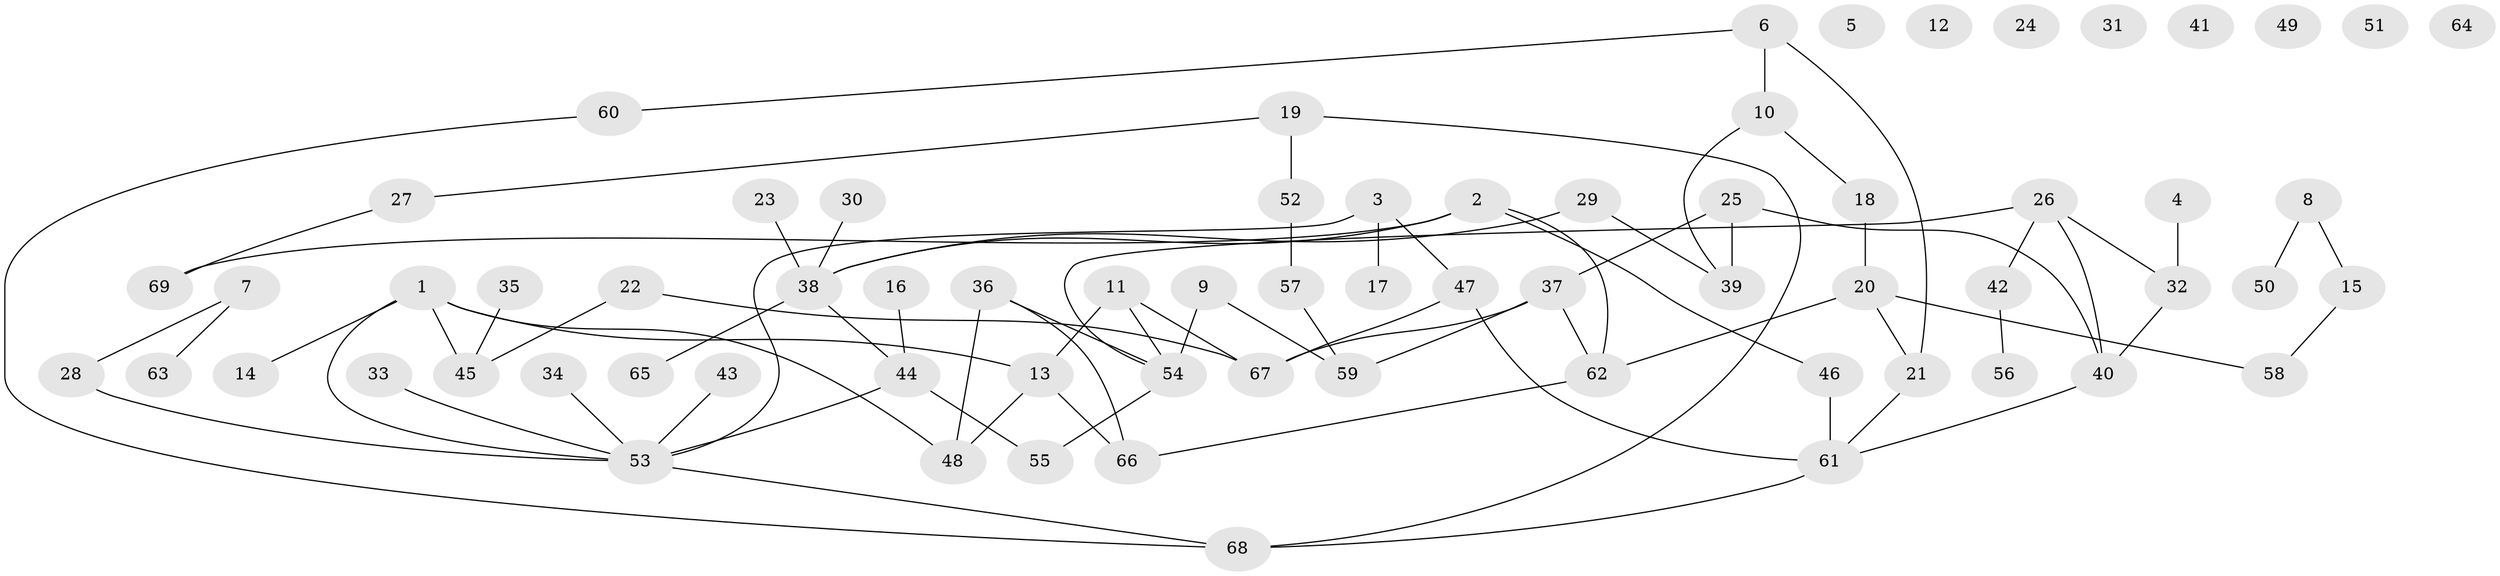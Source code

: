 // coarse degree distribution, {6: 0.07692307692307693, 8: 0.07692307692307693, 2: 0.3076923076923077, 7: 0.07692307692307693, 4: 0.23076923076923078, 5: 0.15384615384615385, 1: 0.07692307692307693}
// Generated by graph-tools (version 1.1) at 2025/48/03/04/25 22:48:25]
// undirected, 69 vertices, 81 edges
graph export_dot {
  node [color=gray90,style=filled];
  1;
  2;
  3;
  4;
  5;
  6;
  7;
  8;
  9;
  10;
  11;
  12;
  13;
  14;
  15;
  16;
  17;
  18;
  19;
  20;
  21;
  22;
  23;
  24;
  25;
  26;
  27;
  28;
  29;
  30;
  31;
  32;
  33;
  34;
  35;
  36;
  37;
  38;
  39;
  40;
  41;
  42;
  43;
  44;
  45;
  46;
  47;
  48;
  49;
  50;
  51;
  52;
  53;
  54;
  55;
  56;
  57;
  58;
  59;
  60;
  61;
  62;
  63;
  64;
  65;
  66;
  67;
  68;
  69;
  1 -- 13;
  1 -- 14;
  1 -- 45;
  1 -- 48;
  1 -- 53;
  2 -- 38;
  2 -- 46;
  2 -- 62;
  2 -- 69;
  3 -- 17;
  3 -- 47;
  3 -- 53;
  4 -- 32;
  6 -- 10;
  6 -- 21;
  6 -- 60;
  7 -- 28;
  7 -- 63;
  8 -- 15;
  8 -- 50;
  9 -- 54;
  9 -- 59;
  10 -- 18;
  10 -- 39;
  11 -- 13;
  11 -- 54;
  11 -- 67;
  13 -- 48;
  13 -- 66;
  15 -- 58;
  16 -- 44;
  18 -- 20;
  19 -- 27;
  19 -- 52;
  19 -- 68;
  20 -- 21;
  20 -- 58;
  20 -- 62;
  21 -- 61;
  22 -- 45;
  22 -- 67;
  23 -- 38;
  25 -- 37;
  25 -- 39;
  25 -- 40;
  26 -- 32;
  26 -- 40;
  26 -- 42;
  26 -- 54;
  27 -- 69;
  28 -- 53;
  29 -- 38;
  29 -- 39;
  30 -- 38;
  32 -- 40;
  33 -- 53;
  34 -- 53;
  35 -- 45;
  36 -- 48;
  36 -- 54;
  36 -- 66;
  37 -- 59;
  37 -- 62;
  37 -- 67;
  38 -- 44;
  38 -- 65;
  40 -- 61;
  42 -- 56;
  43 -- 53;
  44 -- 53;
  44 -- 55;
  46 -- 61;
  47 -- 61;
  47 -- 67;
  52 -- 57;
  53 -- 68;
  54 -- 55;
  57 -- 59;
  60 -- 68;
  61 -- 68;
  62 -- 66;
}
